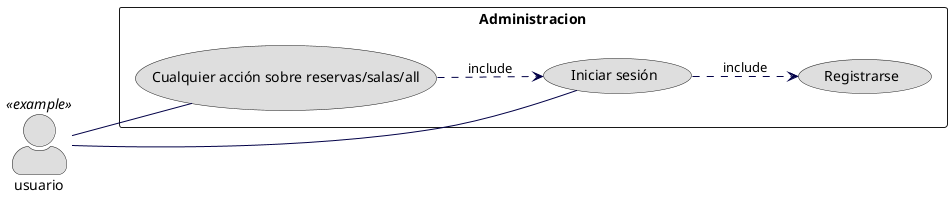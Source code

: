 '    Todas las acciones de los usuarios sobre las
'     reservas requieren que el usuario haya iniciado
'     sesion, para iniciar sesion el usuario debe estar
'     registrado.

@startuml req1

skinparam actor{
    Style awesome
    ArrowColor 010047
    BackgroundColor dedede
}
skinparam usecase{
    BackgroundColor dedede
    ArrowColor 010047
    FontColor 000000
}
left to right direction

actor usuario <<example>>

rectangle "Administracion"{
    (Cualquier acción sobre reservas/salas/all) as opcionesRe
    (Iniciar sesión) as login
    (Registrarse) as registrase
}

usuario -- login
usuario -- opcionesRe

opcionesRe ..> login: include

login ..> registrase: include

@enduml
